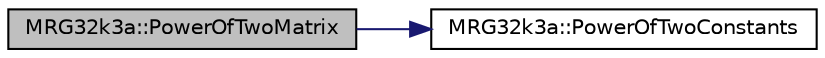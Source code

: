 digraph "MRG32k3a::PowerOfTwoMatrix"
{
 // LATEX_PDF_SIZE
  edge [fontname="Helvetica",fontsize="10",labelfontname="Helvetica",labelfontsize="10"];
  node [fontname="Helvetica",fontsize="10",shape=record];
  rankdir="LR";
  Node1 [label="MRG32k3a::PowerOfTwoMatrix",height=0.2,width=0.4,color="black", fillcolor="grey75", style="filled", fontcolor="black",tooltip="Get the transition matrices raised to a power of 2."];
  Node1 -> Node2 [color="midnightblue",fontsize="10",style="solid",fontname="Helvetica"];
  Node2 [label="MRG32k3a::PowerOfTwoConstants",height=0.2,width=0.4,color="black", fillcolor="white", style="filled",URL="$namespace_m_r_g32k3a.html#a08c7c4997ad0d84f46afa634e8a847c5",tooltip="Compute the transition matrices of the two MRG components raised to all powers of 2 from 1 to 191."];
}
